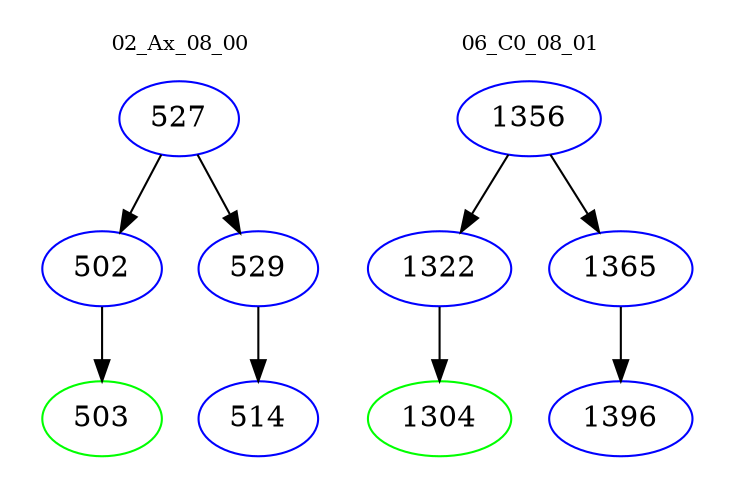 digraph{
subgraph cluster_0 {
color = white
label = "02_Ax_08_00";
fontsize=10;
T0_527 [label="527", color="blue"]
T0_527 -> T0_502 [color="black"]
T0_502 [label="502", color="blue"]
T0_502 -> T0_503 [color="black"]
T0_503 [label="503", color="green"]
T0_527 -> T0_529 [color="black"]
T0_529 [label="529", color="blue"]
T0_529 -> T0_514 [color="black"]
T0_514 [label="514", color="blue"]
}
subgraph cluster_1 {
color = white
label = "06_C0_08_01";
fontsize=10;
T1_1356 [label="1356", color="blue"]
T1_1356 -> T1_1322 [color="black"]
T1_1322 [label="1322", color="blue"]
T1_1322 -> T1_1304 [color="black"]
T1_1304 [label="1304", color="green"]
T1_1356 -> T1_1365 [color="black"]
T1_1365 [label="1365", color="blue"]
T1_1365 -> T1_1396 [color="black"]
T1_1396 [label="1396", color="blue"]
}
}
